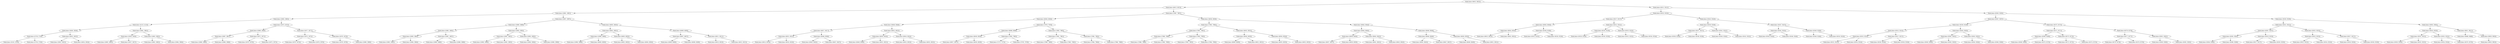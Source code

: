 digraph G{
1753352231 [label="Node{data=[8052, 8052]}"]
1753352231 -> 901529232
901529232 [label="Node{data=[6013, 6013]}"]
901529232 -> 229539442
229539442 [label="Node{data=[5981, 5981]}"]
229539442 -> 555191843
555191843 [label="Node{data=[5965, 5965]}"]
555191843 -> 1496082710
1496082710 [label="Node{data=[4110, 4110]}"]
1496082710 -> 221287453
221287453 [label="Node{data=[3828, 3828]}"]
221287453 -> 1930634791
1930634791 [label="Node{data=[3726, 3726]}"]
1930634791 -> 1852365040
1852365040 [label="Node{data=[3516, 3516]}"]
1930634791 -> 1412851954
1412851954 [label="Node{data=[3730, 3730]}"]
221287453 -> 1563397653
1563397653 [label="Node{data=[4052, 4052]}"]
1563397653 -> 937929097
937929097 [label="Node{data=[3852, 3852]}"]
1563397653 -> 526407901
526407901 [label="Node{data=[4054, 4054]}"]
1496082710 -> 2029441595
2029441595 [label="Node{data=[5961, 5961]}"]
2029441595 -> 1493742614
1493742614 [label="Node{data=[5926, 5926]}"]
1493742614 -> 1403647327
1403647327 [label="Node{data=[5895, 5895]}"]
1493742614 -> 1309862215
1309862215 [label="Node{data=[5927, 5927]}"]
2029441595 -> 3902900
3902900 [label="Node{data=[5963, 5963]}"]
3902900 -> 479142305
479142305 [label="Node{data=[5962, 5962]}"]
3902900 -> 9448546
9448546 [label="Node{data=[5964, 5964]}"]
555191843 -> 1494328806
1494328806 [label="Node{data=[5973, 5973]}"]
1494328806 -> 94094685
94094685 [label="Node{data=[5969, 5969]}"]
94094685 -> 1618767462
1618767462 [label="Node{data=[5967, 5967]}"]
1618767462 -> 1628351799
1628351799 [label="Node{data=[5966, 5966]}"]
1618767462 -> 895752805
895752805 [label="Node{data=[5968, 5968]}"]
94094685 -> 1846448313
1846448313 [label="Node{data=[5971, 5971]}"]
1846448313 -> 1837288512
1837288512 [label="Node{data=[5970, 5970]}"]
1846448313 -> 2037490642
2037490642 [label="Node{data=[5972, 5972]}"]
1494328806 -> 1817389483
1817389483 [label="Node{data=[5977, 5977]}"]
1817389483 -> 1992484800
1992484800 [label="Node{data=[5975, 5975]}"]
1992484800 -> 232379796
232379796 [label="Node{data=[5974, 5974]}"]
1992484800 -> 2034403534
2034403534 [label="Node{data=[5976, 5976]}"]
1817389483 -> 204077116
204077116 [label="Node{data=[5979, 5979]}"]
204077116 -> 1832186526
1832186526 [label="Node{data=[5978, 5978]}"]
204077116 -> 780337113
780337113 [label="Node{data=[5980, 5980]}"]
229539442 -> 1131091519
1131091519 [label="Node{data=[5997, 5997]}"]
1131091519 -> 4255350
4255350 [label="Node{data=[5989, 5989]}"]
4255350 -> 1244290274
1244290274 [label="Node{data=[5985, 5985]}"]
1244290274 -> 1945050697
1945050697 [label="Node{data=[5983, 5983]}"]
1945050697 -> 1747858661
1747858661 [label="Node{data=[5982, 5982]}"]
1945050697 -> 1872381128
1872381128 [label="Node{data=[5984, 5984]}"]
1244290274 -> 2001717397
2001717397 [label="Node{data=[5987, 5987]}"]
2001717397 -> 2094632291
2094632291 [label="Node{data=[5986, 5986]}"]
2001717397 -> 1707673345
1707673345 [label="Node{data=[5988, 5988]}"]
4255350 -> 1489548148
1489548148 [label="Node{data=[5993, 5993]}"]
1489548148 -> 1372242840
1372242840 [label="Node{data=[5991, 5991]}"]
1372242840 -> 1632173655
1632173655 [label="Node{data=[5990, 5990]}"]
1372242840 -> 1284775024
1284775024 [label="Node{data=[5992, 5992]}"]
1489548148 -> 1364870533
1364870533 [label="Node{data=[5995, 5995]}"]
1364870533 -> 1443600949
1443600949 [label="Node{data=[5994, 5994]}"]
1364870533 -> 1880587493
1880587493 [label="Node{data=[5996, 5996]}"]
1131091519 -> 470587659
470587659 [label="Node{data=[6005, 6005]}"]
470587659 -> 536445282
536445282 [label="Node{data=[6001, 6001]}"]
536445282 -> 363428506
363428506 [label="Node{data=[5999, 5999]}"]
363428506 -> 1586683038
1586683038 [label="Node{data=[5998, 5998]}"]
363428506 -> 640598662
640598662 [label="Node{data=[6000, 6000]}"]
536445282 -> 1972352432
1972352432 [label="Node{data=[6003, 6003]}"]
1972352432 -> 732724273
732724273 [label="Node{data=[6002, 6002]}"]
1972352432 -> 1670525942
1670525942 [label="Node{data=[6004, 6004]}"]
470587659 -> 863561712
863561712 [label="Node{data=[6009, 6009]}"]
863561712 -> 1003681306
1003681306 [label="Node{data=[6007, 6007]}"]
1003681306 -> 1935104165
1935104165 [label="Node{data=[6006, 6006]}"]
1003681306 -> 19454138
19454138 [label="Node{data=[6008, 6008]}"]
863561712 -> 1973155848
1973155848 [label="Node{data=[6011, 6011]}"]
1973155848 -> 1507172999
1507172999 [label="Node{data=[6010, 6010]}"]
1973155848 -> 277764968
277764968 [label="Node{data=[6012, 6012]}"]
901529232 -> 1462025419
1462025419 [label="Node{data=[7987, 7987]}"]
1462025419 -> 2102744479
2102744479 [label="Node{data=[6056, 6056]}"]
2102744479 -> 165675304
165675304 [label="Node{data=[6048, 6048]}"]
165675304 -> 1809272423
1809272423 [label="Node{data=[6017, 6017]}"]
1809272423 -> 426206514
426206514 [label="Node{data=[6015, 6015]}"]
426206514 -> 1313419820
1313419820 [label="Node{data=[6014, 6014]}"]
426206514 -> 1202291596
1202291596 [label="Node{data=[6016, 6016]}"]
1809272423 -> 383535464
383535464 [label="Node{data=[6046, 6046]}"]
383535464 -> 884011124
884011124 [label="Node{data=[6045, 6045]}"]
383535464 -> 871333020
871333020 [label="Node{data=[6047, 6047]}"]
165675304 -> 953236622
953236622 [label="Node{data=[6052, 6052]}"]
953236622 -> 1286776309
1286776309 [label="Node{data=[6050, 6050]}"]
1286776309 -> 2134040391
2134040391 [label="Node{data=[6049, 6049]}"]
1286776309 -> 938559393
938559393 [label="Node{data=[6051, 6051]}"]
953236622 -> 108341405
108341405 [label="Node{data=[6054, 6054]}"]
108341405 -> 1605482667
1605482667 [label="Node{data=[6053, 6053]}"]
108341405 -> 915447037
915447037 [label="Node{data=[6055, 6055]}"]
2102744479 -> 190908865
190908865 [label="Node{data=[7979, 7979]}"]
190908865 -> 620751344
620751344 [label="Node{data=[6068, 6068]}"]
620751344 -> 1985575204
1985575204 [label="Node{data=[6058, 6058]}"]
1985575204 -> 1142711398
1142711398 [label="Node{data=[6057, 6057]}"]
1985575204 -> 1202737701
1202737701 [label="Node{data=[6059, 6059]}"]
620751344 -> 484148042
484148042 [label="Node{data=[7963, 7963]}"]
484148042 -> 561404332
561404332 [label="Node{data=[7272, 7272]}"]
484148042 -> 107882160
107882160 [label="Node{data=[7978, 7978]}"]
190908865 -> 1133145378
1133145378 [label="Node{data=[7983, 7983]}"]
1133145378 -> 51083210
51083210 [label="Node{data=[7981, 7981]}"]
51083210 -> 279180606
279180606 [label="Node{data=[7980, 7980]}"]
51083210 -> 1729038908
1729038908 [label="Node{data=[7982, 7982]}"]
1133145378 -> 2013038722
2013038722 [label="Node{data=[7985, 7985]}"]
2013038722 -> 789644432
789644432 [label="Node{data=[7984, 7984]}"]
2013038722 -> 538189385
538189385 [label="Node{data=[7986, 7986]}"]
1462025419 -> 1070972573
1070972573 [label="Node{data=[8036, 8036]}"]
1070972573 -> 746494333
746494333 [label="Node{data=[7995, 7995]}"]
746494333 -> 191639014
191639014 [label="Node{data=[7991, 7991]}"]
191639014 -> 193633428
193633428 [label="Node{data=[7989, 7989]}"]
193633428 -> 423225902
423225902 [label="Node{data=[7988, 7988]}"]
193633428 -> 1096039685
1096039685 [label="Node{data=[7990, 7990]}"]
191639014 -> 725429204
725429204 [label="Node{data=[7993, 7993]}"]
725429204 -> 1946975259
1946975259 [label="Node{data=[7992, 7992]}"]
725429204 -> 573734958
573734958 [label="Node{data=[7994, 7994]}"]
746494333 -> 1114516856
1114516856 [label="Node{data=[8032, 8032]}"]
1114516856 -> 13622634
13622634 [label="Node{data=[8030, 8030]}"]
13622634 -> 389322188
389322188 [label="Node{data=[8009, 8009]}"]
13622634 -> 565269748
565269748 [label="Node{data=[8031, 8031]}"]
1114516856 -> 302491735
302491735 [label="Node{data=[8034, 8034]}"]
302491735 -> 1818035184
1818035184 [label="Node{data=[8033, 8033]}"]
302491735 -> 1601462594
1601462594 [label="Node{data=[8035, 8035]}"]
1070972573 -> 1950980268
1950980268 [label="Node{data=[8044, 8044]}"]
1950980268 -> 1529074530
1529074530 [label="Node{data=[8040, 8040]}"]
1529074530 -> 1608845685
1608845685 [label="Node{data=[8038, 8038]}"]
1608845685 -> 602344890
602344890 [label="Node{data=[8037, 8037]}"]
1608845685 -> 466845074
466845074 [label="Node{data=[8039, 8039]}"]
1529074530 -> 1588467017
1588467017 [label="Node{data=[8042, 8042]}"]
1588467017 -> 695669064
695669064 [label="Node{data=[8041, 8041]}"]
1588467017 -> 853951233
853951233 [label="Node{data=[8043, 8043]}"]
1950980268 -> 853120802
853120802 [label="Node{data=[8048, 8048]}"]
853120802 -> 485738605
485738605 [label="Node{data=[8046, 8046]}"]
485738605 -> 228550634
228550634 [label="Node{data=[8045, 8045]}"]
485738605 -> 224510739
224510739 [label="Node{data=[8047, 8047]}"]
853120802 -> 1946105114
1946105114 [label="Node{data=[8050, 8050]}"]
1946105114 -> 1909271464
1909271464 [label="Node{data=[8049, 8049]}"]
1946105114 -> 119251532
119251532 [label="Node{data=[8051, 8051]}"]
1753352231 -> 81891559
81891559 [label="Node{data=[9251, 9251]}"]
81891559 -> 238822020
238822020 [label="Node{data=[9235, 9235]}"]
238822020 -> 372557952
372557952 [label="Node{data=[9227, 9227]}"]
372557952 -> 1281819080
1281819080 [label="Node{data=[8056, 8056]}"]
1281819080 -> 1141491211
1141491211 [label="Node{data=[8054, 8054]}"]
1141491211 -> 726590476
726590476 [label="Node{data=[8053, 8053]}"]
1141491211 -> 462313773
462313773 [label="Node{data=[8055, 8055]}"]
1281819080 -> 1871930069
1871930069 [label="Node{data=[8108, 8108]}"]
1871930069 -> 1705040050
1705040050 [label="Node{data=[8105, 8105]}"]
1871930069 -> 965881486
965881486 [label="Node{data=[9226, 9226]}"]
372557952 -> 1346129824
1346129824 [label="Node{data=[9231, 9231]}"]
1346129824 -> 617417400
617417400 [label="Node{data=[9229, 9229]}"]
617417400 -> 1196106715
1196106715 [label="Node{data=[9228, 9228]}"]
617417400 -> 1871021026
1871021026 [label="Node{data=[9230, 9230]}"]
1346129824 -> 1568051453
1568051453 [label="Node{data=[9233, 9233]}"]
1568051453 -> 295880993
295880993 [label="Node{data=[9232, 9232]}"]
1568051453 -> 258565429
258565429 [label="Node{data=[9234, 9234]}"]
238822020 -> 1278246313
1278246313 [label="Node{data=[9243, 9243]}"]
1278246313 -> 623443370
623443370 [label="Node{data=[9239, 9239]}"]
623443370 -> 583320559
583320559 [label="Node{data=[9237, 9237]}"]
583320559 -> 1715493455
1715493455 [label="Node{data=[9236, 9236]}"]
583320559 -> 693288475
693288475 [label="Node{data=[9238, 9238]}"]
623443370 -> 1266008886
1266008886 [label="Node{data=[9241, 9241]}"]
1266008886 -> 1328196108
1328196108 [label="Node{data=[9240, 9240]}"]
1266008886 -> 735839108
735839108 [label="Node{data=[9242, 9242]}"]
1278246313 -> 390255234
390255234 [label="Node{data=[9247, 9247]}"]
390255234 -> 1925963567
1925963567 [label="Node{data=[9245, 9245]}"]
1925963567 -> 1747673520
1747673520 [label="Node{data=[9244, 9244]}"]
1925963567 -> 597729042
597729042 [label="Node{data=[9246, 9246]}"]
390255234 -> 586653478
586653478 [label="Node{data=[9249, 9249]}"]
586653478 -> 250154736
250154736 [label="Node{data=[9248, 9248]}"]
586653478 -> 1031587964
1031587964 [label="Node{data=[9250, 9250]}"]
81891559 -> 444827854
444827854 [label="Node{data=[9283, 9283]}"]
444827854 -> 68364823
68364823 [label="Node{data=[9267, 9267]}"]
68364823 -> 1120611051
1120611051 [label="Node{data=[9259, 9259]}"]
1120611051 -> 430908902
430908902 [label="Node{data=[9255, 9255]}"]
430908902 -> 527174629
527174629 [label="Node{data=[9253, 9253]}"]
527174629 -> 36882829
36882829 [label="Node{data=[9252, 9252]}"]
527174629 -> 422917970
422917970 [label="Node{data=[9254, 9254]}"]
430908902 -> 2035655047
2035655047 [label="Node{data=[9257, 9257]}"]
2035655047 -> 110734955
110734955 [label="Node{data=[9256, 9256]}"]
2035655047 -> 317944212
317944212 [label="Node{data=[9258, 9258]}"]
1120611051 -> 583818047
583818047 [label="Node{data=[9263, 9263]}"]
583818047 -> 1992396664
1992396664 [label="Node{data=[9261, 9261]}"]
1992396664 -> 1038126397
1038126397 [label="Node{data=[9260, 9260]}"]
1992396664 -> 873866436
873866436 [label="Node{data=[9262, 9262]}"]
583818047 -> 1958970586
1958970586 [label="Node{data=[9265, 9265]}"]
1958970586 -> 243498869
243498869 [label="Node{data=[9264, 9264]}"]
1958970586 -> 926122749
926122749 [label="Node{data=[9266, 9266]}"]
68364823 -> 839295195
839295195 [label="Node{data=[9275, 9275]}"]
839295195 -> 1519060757
1519060757 [label="Node{data=[9271, 9271]}"]
1519060757 -> 1332130790
1332130790 [label="Node{data=[9269, 9269]}"]
1332130790 -> 1684665501
1684665501 [label="Node{data=[9268, 9268]}"]
1332130790 -> 1676574899
1676574899 [label="Node{data=[9270, 9270]}"]
1519060757 -> 1642037364
1642037364 [label="Node{data=[9273, 9273]}"]
1642037364 -> 459077162
459077162 [label="Node{data=[9272, 9272]}"]
1642037364 -> 817505472
817505472 [label="Node{data=[9274, 9274]}"]
839295195 -> 667341180
667341180 [label="Node{data=[9279, 9279]}"]
667341180 -> 981940688
981940688 [label="Node{data=[9277, 9277]}"]
981940688 -> 1184265484
1184265484 [label="Node{data=[9276, 9276]}"]
981940688 -> 669766970
669766970 [label="Node{data=[9278, 9278]}"]
667341180 -> 909618570
909618570 [label="Node{data=[9281, 9281]}"]
909618570 -> 897403685
897403685 [label="Node{data=[9280, 9280]}"]
909618570 -> 1077311123
1077311123 [label="Node{data=[9282, 9282]}"]
444827854 -> 957163946
957163946 [label="Node{data=[9329, 9329]}"]
957163946 -> 844994812
844994812 [label="Node{data=[9321, 9321]}"]
844994812 -> 1831258609
1831258609 [label="Node{data=[9287, 9287]}"]
1831258609 -> 517453864
517453864 [label="Node{data=[9285, 9285]}"]
517453864 -> 1313313313
1313313313 [label="Node{data=[9284, 9284]}"]
517453864 -> 277051757
277051757 [label="Node{data=[9286, 9286]}"]
1831258609 -> 1261523917
1261523917 [label="Node{data=[9319, 9319]}"]
1261523917 -> 1745134715
1745134715 [label="Node{data=[9317, 9317]}"]
1261523917 -> 446756288
446756288 [label="Node{data=[9320, 9320]}"]
844994812 -> 300138472
300138472 [label="Node{data=[9325, 9325]}"]
300138472 -> 1343043874
1343043874 [label="Node{data=[9323, 9323]}"]
1343043874 -> 501708836
501708836 [label="Node{data=[9322, 9322]}"]
1343043874 -> 7635117
7635117 [label="Node{data=[9324, 9324]}"]
300138472 -> 216298420
216298420 [label="Node{data=[9327, 9327]}"]
216298420 -> 899260195
899260195 [label="Node{data=[9326, 9326]}"]
216298420 -> 328857580
328857580 [label="Node{data=[9328, 9328]}"]
957163946 -> 936148186
936148186 [label="Node{data=[9395, 9395]}"]
936148186 -> 412794948
412794948 [label="Node{data=[9333, 9333]}"]
412794948 -> 1635988723
1635988723 [label="Node{data=[9331, 9331]}"]
1635988723 -> 1039767992
1039767992 [label="Node{data=[9330, 9330]}"]
1635988723 -> 1762068593
1762068593 [label="Node{data=[9332, 9332]}"]
412794948 -> 668040693
668040693 [label="Node{data=[9335, 9335]}"]
668040693 -> 1594749264
1594749264 [label="Node{data=[9334, 9334]}"]
668040693 -> 776505168
776505168 [label="Node{data=[9370, 9370]}"]
936148186 -> 2136823400
2136823400 [label="Node{data=[9611, 9611]}"]
2136823400 -> 1406116515
1406116515 [label="Node{data=[9488, 9488]}"]
2136823400 -> 1677221627
1677221627 [label="Node{data=[9920, 9920]}"]
1677221627 -> 157300691
157300691 [label="Node{data=[9953, 9953]}"]
}